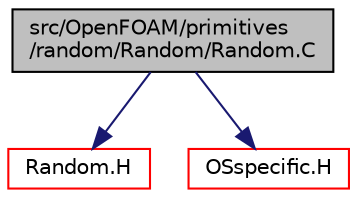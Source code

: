 digraph "src/OpenFOAM/primitives/random/Random/Random.C"
{
  bgcolor="transparent";
  edge [fontname="Helvetica",fontsize="10",labelfontname="Helvetica",labelfontsize="10"];
  node [fontname="Helvetica",fontsize="10",shape=record];
  Node1 [label="src/OpenFOAM/primitives\l/random/Random/Random.C",height=0.2,width=0.4,color="black", fillcolor="grey75", style="filled", fontcolor="black"];
  Node1 -> Node2 [color="midnightblue",fontsize="10",style="solid",fontname="Helvetica"];
  Node2 [label="Random.H",height=0.2,width=0.4,color="red",URL="$a09262.html"];
  Node1 -> Node3 [color="midnightblue",fontsize="10",style="solid",fontname="Helvetica"];
  Node3 [label="OSspecific.H",height=0.2,width=0.4,color="red",URL="$a08541.html",tooltip="Functions used by OpenFOAM that are specific to POSIX compliant operating systems and need to be repl..."];
}
